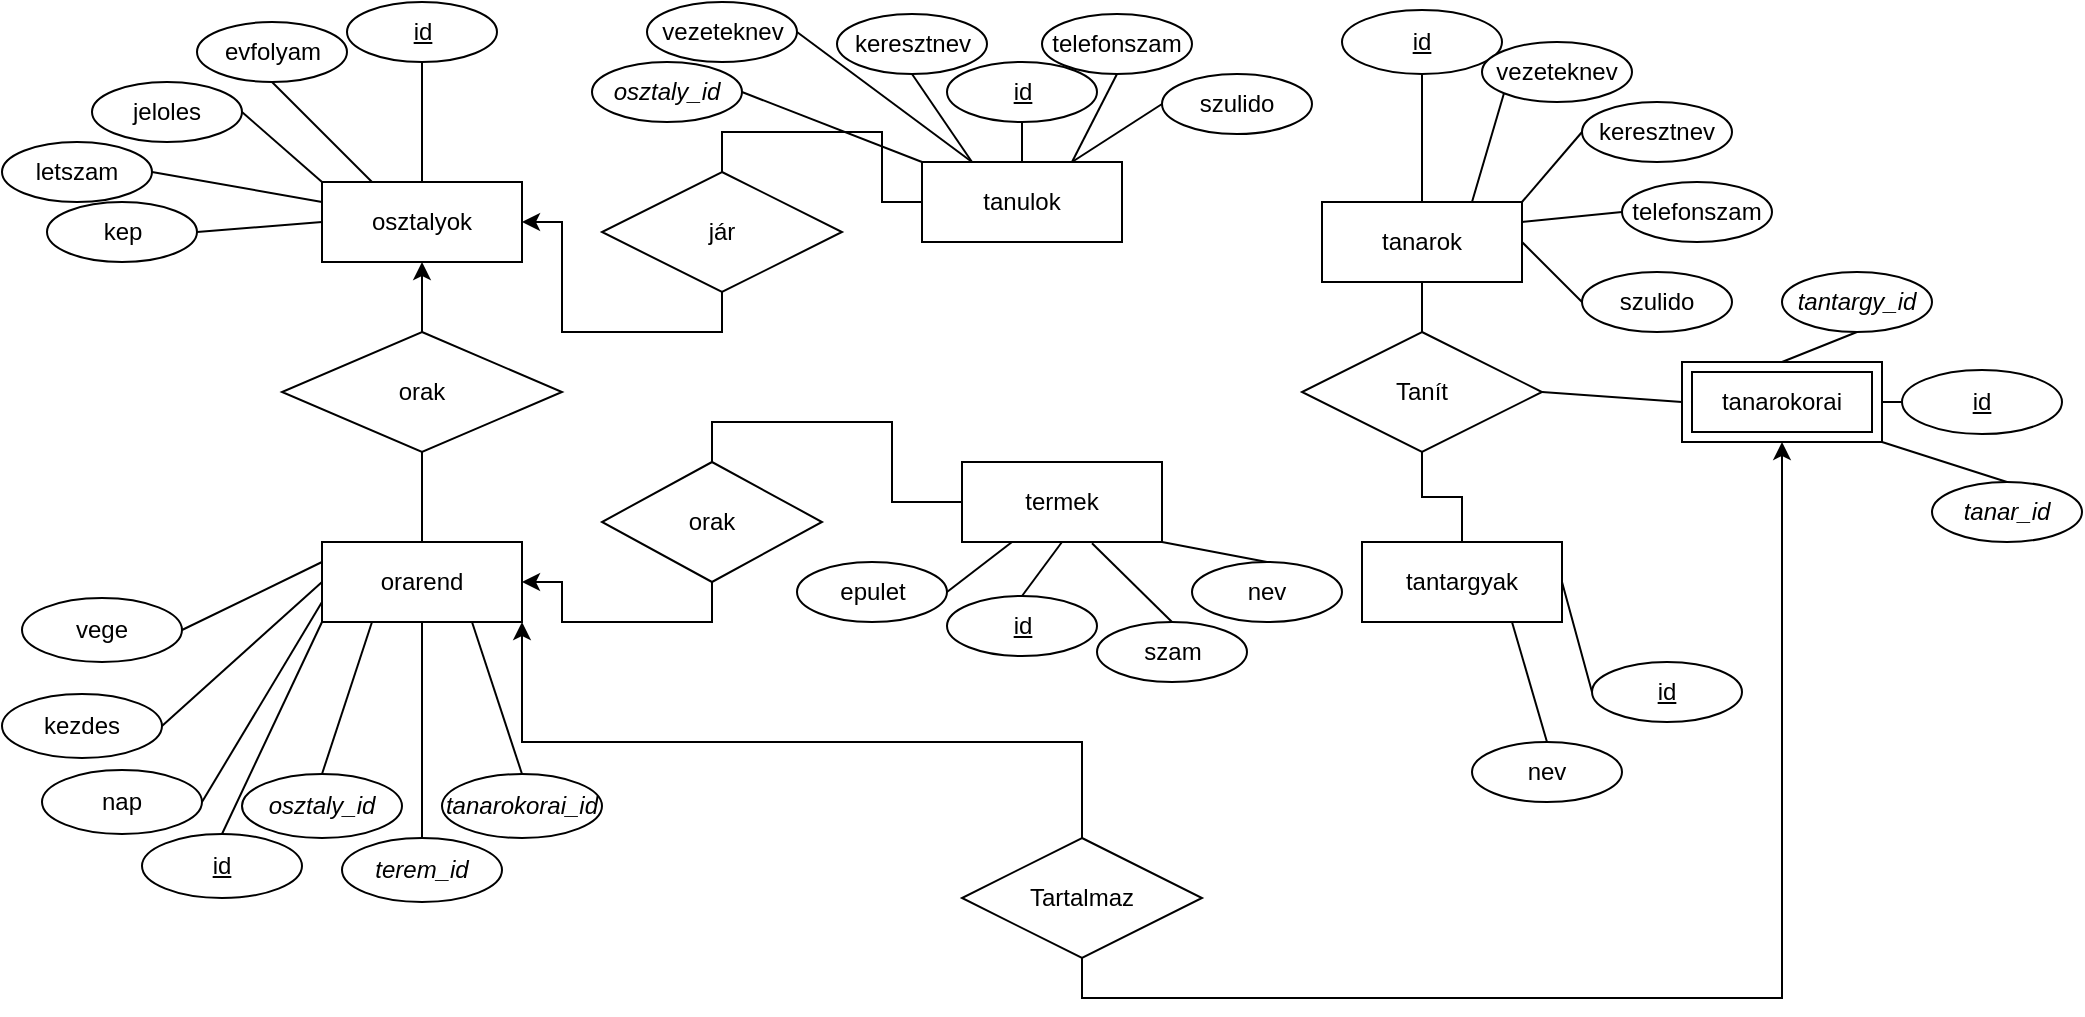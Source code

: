 <mxfile version="15.8.6" type="device"><diagram id="hoitCqsOB2EllDTRZBt8" name="Page-1"><mxGraphModel dx="2048" dy="613" grid="1" gridSize="10" guides="1" tooltips="1" connect="1" arrows="1" fold="1" page="1" pageScale="1" pageWidth="827" pageHeight="1169" math="0" shadow="0"><root><mxCell id="0"/><mxCell id="1" parent="0"/><mxCell id="ydkPpGI5WPDRVPcfQ5DH-91" style="edgeStyle=orthogonalEdgeStyle;rounded=0;orthogonalLoop=1;jettySize=auto;html=1;entryX=0.5;entryY=1;entryDx=0;entryDy=0;endArrow=none;endFill=0;" edge="1" parent="1" source="ydkPpGI5WPDRVPcfQ5DH-1" target="ydkPpGI5WPDRVPcfQ5DH-87"><mxGeometry relative="1" as="geometry"/></mxCell><mxCell id="ydkPpGI5WPDRVPcfQ5DH-1" value="orarend" style="whiteSpace=wrap;html=1;align=center;" vertex="1" parent="1"><mxGeometry x="-30" y="280" width="100" height="40" as="geometry"/></mxCell><mxCell id="ydkPpGI5WPDRVPcfQ5DH-3" value="osztalyok&lt;span style=&quot;color: rgba(0 , 0 , 0 , 0) ; font-family: monospace ; font-size: 0px&quot;&gt;%3CmxGraphModel%3E%3Croot%3E%3CmxCell%20id%3D%220%22%2F%3E%3CmxCell%20id%3D%221%22%20parent%3D%220%22%2F%3E%3CmxCell%20id%3D%222%22%20value%3D%22orarend%22%20style%3D%22whiteSpace%3Dwrap%3Bhtml%3D1%3Balign%3Dcenter%3B%22%20vertex%3D%221%22%20parent%3D%221%22%3E%3CmxGeometry%20x%3D%22110%22%20y%3D%22100%22%20width%3D%22100%22%20height%3D%2240%22%20as%3D%22geometry%22%2F%3E%3C%2FmxCell%3E%3C%2Froot%3E%3C%2FmxGraphModel%3E&lt;/span&gt;" style="whiteSpace=wrap;html=1;align=center;" vertex="1" parent="1"><mxGeometry x="-30" y="100" width="100" height="40" as="geometry"/></mxCell><mxCell id="ydkPpGI5WPDRVPcfQ5DH-100" style="edgeStyle=orthogonalEdgeStyle;rounded=0;orthogonalLoop=1;jettySize=auto;html=1;entryX=0.5;entryY=0;entryDx=0;entryDy=0;endArrow=none;endFill=0;" edge="1" parent="1" source="ydkPpGI5WPDRVPcfQ5DH-4" target="ydkPpGI5WPDRVPcfQ5DH-96"><mxGeometry relative="1" as="geometry"/></mxCell><mxCell id="ydkPpGI5WPDRVPcfQ5DH-4" value="tanarok" style="whiteSpace=wrap;html=1;align=center;" vertex="1" parent="1"><mxGeometry x="470" y="110" width="100" height="40" as="geometry"/></mxCell><mxCell id="ydkPpGI5WPDRVPcfQ5DH-99" style="edgeStyle=orthogonalEdgeStyle;rounded=0;orthogonalLoop=1;jettySize=auto;html=1;entryX=0.5;entryY=1;entryDx=0;entryDy=0;endArrow=none;endFill=0;" edge="1" parent="1" source="ydkPpGI5WPDRVPcfQ5DH-5" target="ydkPpGI5WPDRVPcfQ5DH-96"><mxGeometry relative="1" as="geometry"/></mxCell><mxCell id="ydkPpGI5WPDRVPcfQ5DH-5" value="tantargyak" style="whiteSpace=wrap;html=1;align=center;" vertex="1" parent="1"><mxGeometry x="490" y="280" width="100" height="40" as="geometry"/></mxCell><mxCell id="ydkPpGI5WPDRVPcfQ5DH-93" style="edgeStyle=orthogonalEdgeStyle;rounded=0;orthogonalLoop=1;jettySize=auto;html=1;entryX=0.5;entryY=0;entryDx=0;entryDy=0;endArrow=none;endFill=0;" edge="1" parent="1" source="ydkPpGI5WPDRVPcfQ5DH-6" target="ydkPpGI5WPDRVPcfQ5DH-86"><mxGeometry relative="1" as="geometry"/></mxCell><mxCell id="ydkPpGI5WPDRVPcfQ5DH-6" value="tanulok" style="whiteSpace=wrap;html=1;align=center;" vertex="1" parent="1"><mxGeometry x="270" y="90" width="100" height="40" as="geometry"/></mxCell><mxCell id="ydkPpGI5WPDRVPcfQ5DH-102" style="edgeStyle=orthogonalEdgeStyle;rounded=0;orthogonalLoop=1;jettySize=auto;html=1;entryX=0.5;entryY=0;entryDx=0;entryDy=0;endArrow=none;endFill=0;" edge="1" parent="1" source="ydkPpGI5WPDRVPcfQ5DH-7" target="ydkPpGI5WPDRVPcfQ5DH-101"><mxGeometry relative="1" as="geometry"/></mxCell><mxCell id="ydkPpGI5WPDRVPcfQ5DH-7" value="termek" style="whiteSpace=wrap;html=1;align=center;" vertex="1" parent="1"><mxGeometry x="290" y="240" width="100" height="40" as="geometry"/></mxCell><mxCell id="ydkPpGI5WPDRVPcfQ5DH-8" value="&lt;i&gt;osztaly_id&lt;/i&gt;" style="ellipse;whiteSpace=wrap;html=1;align=center;" vertex="1" parent="1"><mxGeometry x="-70" y="396" width="80" height="32" as="geometry"/></mxCell><mxCell id="ydkPpGI5WPDRVPcfQ5DH-9" value="&lt;i&gt;terem_id&lt;/i&gt;" style="ellipse;whiteSpace=wrap;html=1;align=center;" vertex="1" parent="1"><mxGeometry x="-20" y="428" width="80" height="32" as="geometry"/></mxCell><mxCell id="ydkPpGI5WPDRVPcfQ5DH-10" value="&lt;i&gt;tanarokorai_id&lt;/i&gt;" style="ellipse;whiteSpace=wrap;html=1;align=center;" vertex="1" parent="1"><mxGeometry x="30" y="396" width="80" height="32" as="geometry"/></mxCell><mxCell id="ydkPpGI5WPDRVPcfQ5DH-13" value="" style="endArrow=none;html=1;rounded=0;entryX=0.25;entryY=1;entryDx=0;entryDy=0;exitX=0.5;exitY=0;exitDx=0;exitDy=0;" edge="1" parent="1" source="ydkPpGI5WPDRVPcfQ5DH-8" target="ydkPpGI5WPDRVPcfQ5DH-1"><mxGeometry relative="1" as="geometry"><mxPoint x="230" y="348" as="sourcePoint"/><mxPoint x="390" y="348" as="targetPoint"/></mxGeometry></mxCell><mxCell id="ydkPpGI5WPDRVPcfQ5DH-14" value="" style="endArrow=none;html=1;rounded=0;entryX=0.5;entryY=1;entryDx=0;entryDy=0;exitX=0.5;exitY=0;exitDx=0;exitDy=0;" edge="1" parent="1" source="ydkPpGI5WPDRVPcfQ5DH-9" target="ydkPpGI5WPDRVPcfQ5DH-1"><mxGeometry relative="1" as="geometry"><mxPoint x="-5.355" y="393.858" as="sourcePoint"/><mxPoint x="5" y="338" as="targetPoint"/></mxGeometry></mxCell><mxCell id="ydkPpGI5WPDRVPcfQ5DH-15" value="" style="endArrow=none;html=1;rounded=0;entryX=0.75;entryY=1;entryDx=0;entryDy=0;exitX=0.5;exitY=0;exitDx=0;exitDy=0;" edge="1" parent="1" source="ydkPpGI5WPDRVPcfQ5DH-10" target="ydkPpGI5WPDRVPcfQ5DH-1"><mxGeometry relative="1" as="geometry"><mxPoint x="4.645" y="403.858" as="sourcePoint"/><mxPoint x="15" y="348" as="targetPoint"/></mxGeometry></mxCell><mxCell id="ydkPpGI5WPDRVPcfQ5DH-16" value="nap" style="ellipse;whiteSpace=wrap;html=1;align=center;" vertex="1" parent="1"><mxGeometry x="-170" y="394" width="80" height="32" as="geometry"/></mxCell><mxCell id="ydkPpGI5WPDRVPcfQ5DH-17" value="kezdes" style="ellipse;whiteSpace=wrap;html=1;align=center;" vertex="1" parent="1"><mxGeometry x="-190" y="356" width="80" height="32" as="geometry"/></mxCell><mxCell id="ydkPpGI5WPDRVPcfQ5DH-18" value="vege" style="ellipse;whiteSpace=wrap;html=1;align=center;" vertex="1" parent="1"><mxGeometry x="-180" y="308" width="80" height="32" as="geometry"/></mxCell><mxCell id="ydkPpGI5WPDRVPcfQ5DH-19" value="&lt;u&gt;id&lt;/u&gt;" style="ellipse;whiteSpace=wrap;html=1;align=center;" vertex="1" parent="1"><mxGeometry x="-120" y="426" width="80" height="32" as="geometry"/></mxCell><mxCell id="ydkPpGI5WPDRVPcfQ5DH-20" value="" style="endArrow=none;html=1;rounded=0;exitX=0.5;exitY=0;exitDx=0;exitDy=0;entryX=0;entryY=1;entryDx=0;entryDy=0;" edge="1" parent="1" source="ydkPpGI5WPDRVPcfQ5DH-19" target="ydkPpGI5WPDRVPcfQ5DH-1"><mxGeometry relative="1" as="geometry"><mxPoint x="60" y="297" as="sourcePoint"/><mxPoint x="220" y="297" as="targetPoint"/></mxGeometry></mxCell><mxCell id="ydkPpGI5WPDRVPcfQ5DH-21" value="" style="endArrow=none;html=1;rounded=0;exitX=1;exitY=0.5;exitDx=0;exitDy=0;entryX=0;entryY=0.75;entryDx=0;entryDy=0;" edge="1" parent="1" source="ydkPpGI5WPDRVPcfQ5DH-16" target="ydkPpGI5WPDRVPcfQ5DH-1"><mxGeometry relative="1" as="geometry"><mxPoint x="35" y="228" as="sourcePoint"/><mxPoint x="70" y="268" as="targetPoint"/></mxGeometry></mxCell><mxCell id="ydkPpGI5WPDRVPcfQ5DH-23" value="" style="endArrow=none;html=1;rounded=0;exitX=1;exitY=0.5;exitDx=0;exitDy=0;entryX=0;entryY=0.5;entryDx=0;entryDy=0;fontStyle=1" edge="1" parent="1" source="ydkPpGI5WPDRVPcfQ5DH-17" target="ydkPpGI5WPDRVPcfQ5DH-1"><mxGeometry relative="1" as="geometry"><mxPoint x="-20" y="268" as="sourcePoint"/><mxPoint x="15" y="308" as="targetPoint"/></mxGeometry></mxCell><mxCell id="ydkPpGI5WPDRVPcfQ5DH-24" value="" style="endArrow=none;html=1;rounded=0;exitX=0;exitY=0.25;exitDx=0;exitDy=0;entryX=1;entryY=0.5;entryDx=0;entryDy=0;" edge="1" parent="1" source="ydkPpGI5WPDRVPcfQ5DH-1" target="ydkPpGI5WPDRVPcfQ5DH-18"><mxGeometry relative="1" as="geometry"><mxPoint x="-10" y="278" as="sourcePoint"/><mxPoint x="-90" y="288" as="targetPoint"/></mxGeometry></mxCell><mxCell id="ydkPpGI5WPDRVPcfQ5DH-26" value="&lt;u&gt;id&lt;/u&gt;" style="ellipse;whiteSpace=wrap;html=1;align=center;" vertex="1" parent="1"><mxGeometry x="282.5" y="307" width="75" height="30" as="geometry"/></mxCell><mxCell id="ydkPpGI5WPDRVPcfQ5DH-27" value="&lt;u&gt;id&lt;/u&gt;" style="ellipse;whiteSpace=wrap;html=1;align=center;" vertex="1" parent="1"><mxGeometry x="760" y="194" width="80" height="32" as="geometry"/></mxCell><mxCell id="ydkPpGI5WPDRVPcfQ5DH-28" value="&lt;u&gt;id&lt;/u&gt;" style="ellipse;whiteSpace=wrap;html=1;align=center;" vertex="1" parent="1"><mxGeometry x="605" y="340" width="75" height="30" as="geometry"/></mxCell><mxCell id="ydkPpGI5WPDRVPcfQ5DH-29" value="&lt;u&gt;id&lt;/u&gt;" style="ellipse;whiteSpace=wrap;html=1;align=center;" vertex="1" parent="1"><mxGeometry x="480" y="14" width="80" height="32" as="geometry"/></mxCell><mxCell id="ydkPpGI5WPDRVPcfQ5DH-30" value="&lt;u&gt;id&lt;/u&gt;" style="ellipse;whiteSpace=wrap;html=1;align=center;" vertex="1" parent="1"><mxGeometry x="282.5" y="40" width="75" height="30" as="geometry"/></mxCell><mxCell id="ydkPpGI5WPDRVPcfQ5DH-31" value="&lt;u&gt;id&lt;/u&gt;" style="ellipse;whiteSpace=wrap;html=1;align=center;" vertex="1" parent="1"><mxGeometry x="-17.5" y="10" width="75" height="30" as="geometry"/></mxCell><mxCell id="ydkPpGI5WPDRVPcfQ5DH-32" value="" style="endArrow=none;html=1;rounded=0;exitX=0.5;exitY=0;exitDx=0;exitDy=0;entryX=0.5;entryY=1;entryDx=0;entryDy=0;" edge="1" parent="1" source="ydkPpGI5WPDRVPcfQ5DH-3" target="ydkPpGI5WPDRVPcfQ5DH-31"><mxGeometry relative="1" as="geometry"><mxPoint x="120" y="170" as="sourcePoint"/><mxPoint x="280" y="170" as="targetPoint"/></mxGeometry></mxCell><mxCell id="ydkPpGI5WPDRVPcfQ5DH-33" value="" style="endArrow=none;html=1;rounded=0;exitX=0.5;exitY=0;exitDx=0;exitDy=0;entryX=0.5;entryY=1;entryDx=0;entryDy=0;" edge="1" parent="1" source="ydkPpGI5WPDRVPcfQ5DH-6" target="ydkPpGI5WPDRVPcfQ5DH-30"><mxGeometry relative="1" as="geometry"><mxPoint x="350" y="150" as="sourcePoint"/><mxPoint x="510" y="150" as="targetPoint"/></mxGeometry></mxCell><mxCell id="ydkPpGI5WPDRVPcfQ5DH-34" value="" style="endArrow=none;html=1;rounded=0;entryX=0;entryY=0.5;entryDx=0;entryDy=0;exitX=1;exitY=0.5;exitDx=0;exitDy=0;" edge="1" parent="1" source="ydkPpGI5WPDRVPcfQ5DH-5" target="ydkPpGI5WPDRVPcfQ5DH-28"><mxGeometry relative="1" as="geometry"><mxPoint x="550" y="320" as="sourcePoint"/><mxPoint x="710" y="320" as="targetPoint"/></mxGeometry></mxCell><mxCell id="ydkPpGI5WPDRVPcfQ5DH-35" value="" style="endArrow=none;html=1;rounded=0;exitX=0.5;exitY=0;exitDx=0;exitDy=0;entryX=0.5;entryY=1;entryDx=0;entryDy=0;" edge="1" parent="1" source="ydkPpGI5WPDRVPcfQ5DH-4" target="ydkPpGI5WPDRVPcfQ5DH-29"><mxGeometry relative="1" as="geometry"><mxPoint x="380" y="150" as="sourcePoint"/><mxPoint x="540" y="150" as="targetPoint"/></mxGeometry></mxCell><mxCell id="ydkPpGI5WPDRVPcfQ5DH-37" value="" style="endArrow=none;html=1;rounded=0;exitX=0.5;exitY=0;exitDx=0;exitDy=0;entryX=0.5;entryY=1;entryDx=0;entryDy=0;" edge="1" parent="1" source="ydkPpGI5WPDRVPcfQ5DH-26" target="ydkPpGI5WPDRVPcfQ5DH-7"><mxGeometry relative="1" as="geometry"><mxPoint x="570" y="340" as="sourcePoint"/><mxPoint x="730" y="340" as="targetPoint"/></mxGeometry></mxCell><mxCell id="ydkPpGI5WPDRVPcfQ5DH-38" value="" style="endArrow=none;html=1;rounded=0;exitX=0;exitY=0.5;exitDx=0;exitDy=0;entryX=1;entryY=0.5;entryDx=0;entryDy=0;startArrow=none;" edge="1" parent="1" source="ydkPpGI5WPDRVPcfQ5DH-104"><mxGeometry relative="1" as="geometry"><mxPoint x="590" y="430" as="sourcePoint"/><mxPoint x="737.5" y="207.5" as="targetPoint"/></mxGeometry></mxCell><mxCell id="ydkPpGI5WPDRVPcfQ5DH-39" value="evfolyam" style="ellipse;whiteSpace=wrap;html=1;align=center;" vertex="1" parent="1"><mxGeometry x="-92.5" y="20" width="75" height="30" as="geometry"/></mxCell><mxCell id="ydkPpGI5WPDRVPcfQ5DH-40" value="jeloles&lt;span style=&quot;color: rgba(0 , 0 , 0 , 0) ; font-family: monospace ; font-size: 0px&quot;&gt;%3CmxGraphModel%3E%3Croot%3E%3CmxCell%20id%3D%220%22%2F%3E%3CmxCell%20id%3D%221%22%20parent%3D%220%22%2F%3E%3CmxCell%20id%3D%222%22%20value%3D%22evfolyam%22%20style%3D%22ellipse%3BwhiteSpace%3Dwrap%3Bhtml%3D1%3Balign%3Dcenter%3B%22%20vertex%3D%221%22%20parent%3D%221%22%3E%3CmxGeometry%20x%3D%22-20%22%20y%3D%2210%22%20width%3D%22100%22%20height%3D%2240%22%20as%3D%22geometry%22%2F%3E%3C%2FmxCell%3E%3C%2Froot%3E%3C%2FmxGraphModel%3E&lt;/span&gt;" style="ellipse;whiteSpace=wrap;html=1;align=center;" vertex="1" parent="1"><mxGeometry x="-145" y="50" width="75" height="30" as="geometry"/></mxCell><mxCell id="ydkPpGI5WPDRVPcfQ5DH-41" value="letszam" style="ellipse;whiteSpace=wrap;html=1;align=center;" vertex="1" parent="1"><mxGeometry x="-190" y="80" width="75" height="30" as="geometry"/></mxCell><mxCell id="ydkPpGI5WPDRVPcfQ5DH-42" value="kep" style="ellipse;whiteSpace=wrap;html=1;align=center;" vertex="1" parent="1"><mxGeometry x="-167.5" y="110" width="75" height="30" as="geometry"/></mxCell><mxCell id="ydkPpGI5WPDRVPcfQ5DH-45" value="" style="endArrow=none;html=1;rounded=0;exitX=0.25;exitY=0;exitDx=0;exitDy=0;entryX=0.5;entryY=1;entryDx=0;entryDy=0;" edge="1" parent="1" source="ydkPpGI5WPDRVPcfQ5DH-3" target="ydkPpGI5WPDRVPcfQ5DH-39"><mxGeometry relative="1" as="geometry"><mxPoint x="-70" y="180" as="sourcePoint"/><mxPoint x="90" y="180" as="targetPoint"/></mxGeometry></mxCell><mxCell id="ydkPpGI5WPDRVPcfQ5DH-46" value="" style="endArrow=none;html=1;rounded=0;exitX=0;exitY=0;exitDx=0;exitDy=0;entryX=1;entryY=0.5;entryDx=0;entryDy=0;" edge="1" parent="1" source="ydkPpGI5WPDRVPcfQ5DH-3" target="ydkPpGI5WPDRVPcfQ5DH-40"><mxGeometry relative="1" as="geometry"><mxPoint x="5" y="110" as="sourcePoint"/><mxPoint x="-45" y="60" as="targetPoint"/></mxGeometry></mxCell><mxCell id="ydkPpGI5WPDRVPcfQ5DH-47" value="" style="endArrow=none;html=1;rounded=0;exitX=0;exitY=0.25;exitDx=0;exitDy=0;entryX=1;entryY=0.5;entryDx=0;entryDy=0;" edge="1" parent="1" source="ydkPpGI5WPDRVPcfQ5DH-3" target="ydkPpGI5WPDRVPcfQ5DH-41"><mxGeometry relative="1" as="geometry"><mxPoint x="15" y="120" as="sourcePoint"/><mxPoint x="-35" y="70" as="targetPoint"/></mxGeometry></mxCell><mxCell id="ydkPpGI5WPDRVPcfQ5DH-48" value="" style="endArrow=none;html=1;rounded=0;entryX=1;entryY=0.5;entryDx=0;entryDy=0;exitX=0;exitY=0.5;exitDx=0;exitDy=0;" edge="1" parent="1" source="ydkPpGI5WPDRVPcfQ5DH-3" target="ydkPpGI5WPDRVPcfQ5DH-42"><mxGeometry relative="1" as="geometry"><mxPoint x="-30" y="125" as="sourcePoint"/><mxPoint x="-25" y="80" as="targetPoint"/></mxGeometry></mxCell><mxCell id="ydkPpGI5WPDRVPcfQ5DH-49" value="vezeteknev" style="ellipse;whiteSpace=wrap;html=1;align=center;" vertex="1" parent="1"><mxGeometry x="550" y="30" width="75" height="30" as="geometry"/></mxCell><mxCell id="ydkPpGI5WPDRVPcfQ5DH-50" value="keresztnev" style="ellipse;whiteSpace=wrap;html=1;align=center;" vertex="1" parent="1"><mxGeometry x="600" y="60" width="75" height="30" as="geometry"/></mxCell><mxCell id="ydkPpGI5WPDRVPcfQ5DH-51" value="telefonszam" style="ellipse;whiteSpace=wrap;html=1;align=center;" vertex="1" parent="1"><mxGeometry x="620" y="100" width="75" height="30" as="geometry"/></mxCell><mxCell id="ydkPpGI5WPDRVPcfQ5DH-52" value="szulido" style="ellipse;whiteSpace=wrap;html=1;align=center;" vertex="1" parent="1"><mxGeometry x="600" y="145" width="75" height="30" as="geometry"/></mxCell><mxCell id="ydkPpGI5WPDRVPcfQ5DH-54" value="" style="endArrow=none;html=1;rounded=0;exitX=0.75;exitY=0;exitDx=0;exitDy=0;entryX=0;entryY=1;entryDx=0;entryDy=0;" edge="1" parent="1" source="ydkPpGI5WPDRVPcfQ5DH-4" target="ydkPpGI5WPDRVPcfQ5DH-49"><mxGeometry relative="1" as="geometry"><mxPoint x="530" y="120" as="sourcePoint"/><mxPoint x="530" y="56" as="targetPoint"/></mxGeometry></mxCell><mxCell id="ydkPpGI5WPDRVPcfQ5DH-55" value="" style="endArrow=none;html=1;rounded=0;entryX=0;entryY=0.5;entryDx=0;entryDy=0;exitX=1;exitY=0;exitDx=0;exitDy=0;" edge="1" parent="1" source="ydkPpGI5WPDRVPcfQ5DH-4" target="ydkPpGI5WPDRVPcfQ5DH-50"><mxGeometry relative="1" as="geometry"><mxPoint x="570" y="110" as="sourcePoint"/><mxPoint x="540" y="66" as="targetPoint"/></mxGeometry></mxCell><mxCell id="ydkPpGI5WPDRVPcfQ5DH-56" value="" style="endArrow=none;html=1;rounded=0;entryX=0;entryY=0.5;entryDx=0;entryDy=0;exitX=1;exitY=0.25;exitDx=0;exitDy=0;" edge="1" parent="1" source="ydkPpGI5WPDRVPcfQ5DH-4" target="ydkPpGI5WPDRVPcfQ5DH-51"><mxGeometry relative="1" as="geometry"><mxPoint x="590" y="150" as="sourcePoint"/><mxPoint x="550" y="76" as="targetPoint"/></mxGeometry></mxCell><mxCell id="ydkPpGI5WPDRVPcfQ5DH-57" value="" style="endArrow=none;html=1;rounded=0;exitX=1;exitY=0.5;exitDx=0;exitDy=0;entryX=0;entryY=0.5;entryDx=0;entryDy=0;" edge="1" parent="1" source="ydkPpGI5WPDRVPcfQ5DH-4" target="ydkPpGI5WPDRVPcfQ5DH-52"><mxGeometry relative="1" as="geometry"><mxPoint x="560" y="150" as="sourcePoint"/><mxPoint x="560" y="86" as="targetPoint"/></mxGeometry></mxCell><mxCell id="ydkPpGI5WPDRVPcfQ5DH-60" value="&lt;i&gt;tanar_id&lt;/i&gt;" style="ellipse;whiteSpace=wrap;html=1;align=center;" vertex="1" parent="1"><mxGeometry x="775" y="250" width="75" height="30" as="geometry"/></mxCell><mxCell id="ydkPpGI5WPDRVPcfQ5DH-61" value="&lt;i&gt;tantargy_id&lt;/i&gt;" style="ellipse;whiteSpace=wrap;html=1;align=center;" vertex="1" parent="1"><mxGeometry x="700" y="145" width="75" height="30" as="geometry"/></mxCell><mxCell id="ydkPpGI5WPDRVPcfQ5DH-62" value="" style="endArrow=none;html=1;rounded=0;exitX=0.5;exitY=0;exitDx=0;exitDy=0;entryX=1;entryY=1;entryDx=0;entryDy=0;" edge="1" parent="1" source="ydkPpGI5WPDRVPcfQ5DH-60" target="ydkPpGI5WPDRVPcfQ5DH-104"><mxGeometry relative="1" as="geometry"><mxPoint x="370" y="380" as="sourcePoint"/><mxPoint x="693.75" y="225" as="targetPoint"/></mxGeometry></mxCell><mxCell id="ydkPpGI5WPDRVPcfQ5DH-63" value="" style="endArrow=none;html=1;rounded=0;entryX=0.5;entryY=0;entryDx=0;entryDy=0;exitX=0.5;exitY=1;exitDx=0;exitDy=0;" edge="1" parent="1" source="ydkPpGI5WPDRVPcfQ5DH-61" target="ydkPpGI5WPDRVPcfQ5DH-104"><mxGeometry relative="1" as="geometry"><mxPoint x="770" y="100" as="sourcePoint"/><mxPoint x="693.75" y="190" as="targetPoint"/></mxGeometry></mxCell><mxCell id="ydkPpGI5WPDRVPcfQ5DH-65" value="" style="endArrow=none;html=1;rounded=0;exitX=1;exitY=0.5;exitDx=0;exitDy=0;entryX=0;entryY=0.5;entryDx=0;entryDy=0;" edge="1" parent="1" source="ydkPpGI5WPDRVPcfQ5DH-96" target="ydkPpGI5WPDRVPcfQ5DH-104"><mxGeometry relative="1" as="geometry"><mxPoint x="710" y="240" as="sourcePoint"/><mxPoint x="650" y="207.5" as="targetPoint"/></mxGeometry></mxCell><mxCell id="ydkPpGI5WPDRVPcfQ5DH-66" value="nev" style="ellipse;whiteSpace=wrap;html=1;align=center;" vertex="1" parent="1"><mxGeometry x="545" y="380" width="75" height="30" as="geometry"/></mxCell><mxCell id="ydkPpGI5WPDRVPcfQ5DH-67" value="" style="endArrow=none;html=1;rounded=0;entryX=0.5;entryY=0;entryDx=0;entryDy=0;exitX=0.75;exitY=1;exitDx=0;exitDy=0;" edge="1" parent="1" source="ydkPpGI5WPDRVPcfQ5DH-5" target="ydkPpGI5WPDRVPcfQ5DH-66"><mxGeometry relative="1" as="geometry"><mxPoint x="580" y="240" as="sourcePoint"/><mxPoint x="600" y="240" as="targetPoint"/></mxGeometry></mxCell><mxCell id="ydkPpGI5WPDRVPcfQ5DH-68" value="vezeteknev" style="ellipse;whiteSpace=wrap;html=1;align=center;" vertex="1" parent="1"><mxGeometry x="132.5" y="10" width="75" height="30" as="geometry"/></mxCell><mxCell id="ydkPpGI5WPDRVPcfQ5DH-69" value="keresztnev" style="ellipse;whiteSpace=wrap;html=1;align=center;" vertex="1" parent="1"><mxGeometry x="227.5" y="16" width="75" height="30" as="geometry"/></mxCell><mxCell id="ydkPpGI5WPDRVPcfQ5DH-70" value="telefonszam" style="ellipse;whiteSpace=wrap;html=1;align=center;" vertex="1" parent="1"><mxGeometry x="330" y="16" width="75" height="30" as="geometry"/></mxCell><mxCell id="ydkPpGI5WPDRVPcfQ5DH-71" value="szulido" style="ellipse;whiteSpace=wrap;html=1;align=center;" vertex="1" parent="1"><mxGeometry x="390" y="46" width="75" height="30" as="geometry"/></mxCell><mxCell id="ydkPpGI5WPDRVPcfQ5DH-72" value="&lt;i&gt;osztaly_id&lt;/i&gt;" style="ellipse;whiteSpace=wrap;html=1;align=center;" vertex="1" parent="1"><mxGeometry x="105" y="40" width="75" height="30" as="geometry"/></mxCell><mxCell id="ydkPpGI5WPDRVPcfQ5DH-74" value="" style="endArrow=none;html=1;rounded=0;exitX=0.5;exitY=1;exitDx=0;exitDy=0;entryX=0.25;entryY=0;entryDx=0;entryDy=0;" edge="1" parent="1" source="ydkPpGI5WPDRVPcfQ5DH-69" target="ydkPpGI5WPDRVPcfQ5DH-6"><mxGeometry relative="1" as="geometry"><mxPoint x="180" y="170" as="sourcePoint"/><mxPoint x="340" y="170" as="targetPoint"/></mxGeometry></mxCell><mxCell id="ydkPpGI5WPDRVPcfQ5DH-75" value="" style="endArrow=none;html=1;rounded=0;exitX=0.5;exitY=1;exitDx=0;exitDy=0;entryX=0.75;entryY=0;entryDx=0;entryDy=0;" edge="1" parent="1" source="ydkPpGI5WPDRVPcfQ5DH-70" target="ydkPpGI5WPDRVPcfQ5DH-6"><mxGeometry relative="1" as="geometry"><mxPoint x="399" y="73" as="sourcePoint"/><mxPoint x="429" y="117" as="targetPoint"/></mxGeometry></mxCell><mxCell id="ydkPpGI5WPDRVPcfQ5DH-76" value="" style="endArrow=none;html=1;rounded=0;exitX=1;exitY=0.5;exitDx=0;exitDy=0;entryX=0.25;entryY=0;entryDx=0;entryDy=0;" edge="1" parent="1" source="ydkPpGI5WPDRVPcfQ5DH-68" target="ydkPpGI5WPDRVPcfQ5DH-6"><mxGeometry relative="1" as="geometry"><mxPoint x="285" y="66" as="sourcePoint"/><mxPoint x="290" y="90" as="targetPoint"/></mxGeometry></mxCell><mxCell id="ydkPpGI5WPDRVPcfQ5DH-77" value="" style="endArrow=none;html=1;rounded=0;exitX=0;exitY=0.5;exitDx=0;exitDy=0;entryX=0.75;entryY=0;entryDx=0;entryDy=0;" edge="1" parent="1" source="ydkPpGI5WPDRVPcfQ5DH-71" target="ydkPpGI5WPDRVPcfQ5DH-6"><mxGeometry relative="1" as="geometry"><mxPoint x="295" y="76" as="sourcePoint"/><mxPoint x="325" y="120" as="targetPoint"/></mxGeometry></mxCell><mxCell id="ydkPpGI5WPDRVPcfQ5DH-78" value="" style="endArrow=none;html=1;rounded=0;exitX=1;exitY=0.5;exitDx=0;exitDy=0;entryX=0;entryY=0;entryDx=0;entryDy=0;" edge="1" parent="1" source="ydkPpGI5WPDRVPcfQ5DH-72" target="ydkPpGI5WPDRVPcfQ5DH-6"><mxGeometry relative="1" as="geometry"><mxPoint x="305" y="86" as="sourcePoint"/><mxPoint x="335" y="130" as="targetPoint"/></mxGeometry></mxCell><mxCell id="ydkPpGI5WPDRVPcfQ5DH-79" value="epulet" style="ellipse;whiteSpace=wrap;html=1;align=center;" vertex="1" parent="1"><mxGeometry x="207.5" y="290" width="75" height="30" as="geometry"/></mxCell><mxCell id="ydkPpGI5WPDRVPcfQ5DH-80" value="szam&lt;span style=&quot;color: rgba(0 , 0 , 0 , 0) ; font-family: monospace ; font-size: 0px&quot;&gt;%3CmxGraphModel%3E%3Croot%3E%3CmxCell%20id%3D%220%22%2F%3E%3CmxCell%20id%3D%221%22%20parent%3D%220%22%2F%3E%3CmxCell%20id%3D%222%22%20value%3D%22vezeteknev%22%20style%3D%22ellipse%3BwhiteSpace%3Dwrap%3Bhtml%3D1%3Balign%3Dcenter%3B%22%20vertex%3D%221%22%20parent%3D%221%22%3E%3CmxGeometry%20x%3D%22550%22%20y%3D%2230%22%20width%3D%2275%22%20height%3D%2230%22%20as%3D%22geometry%22%2F%3E%3C%2FmxCell%3E%3C%2Froot%3E%3C%2FmxGraphModel%3E&lt;/span&gt;" style="ellipse;whiteSpace=wrap;html=1;align=center;" vertex="1" parent="1"><mxGeometry x="357.5" y="320" width="75" height="30" as="geometry"/></mxCell><mxCell id="ydkPpGI5WPDRVPcfQ5DH-81" value="nev" style="ellipse;whiteSpace=wrap;html=1;align=center;" vertex="1" parent="1"><mxGeometry x="405" y="290" width="75" height="30" as="geometry"/></mxCell><mxCell id="ydkPpGI5WPDRVPcfQ5DH-82" value="" style="endArrow=none;html=1;rounded=0;exitX=1;exitY=0.5;exitDx=0;exitDy=0;entryX=0.25;entryY=1;entryDx=0;entryDy=0;" edge="1" parent="1" source="ydkPpGI5WPDRVPcfQ5DH-79" target="ydkPpGI5WPDRVPcfQ5DH-7"><mxGeometry relative="1" as="geometry"><mxPoint x="330" y="317" as="sourcePoint"/><mxPoint x="350" y="290" as="targetPoint"/></mxGeometry></mxCell><mxCell id="ydkPpGI5WPDRVPcfQ5DH-83" value="" style="endArrow=none;html=1;rounded=0;exitX=0.5;exitY=0;exitDx=0;exitDy=0;entryX=0.65;entryY=1.015;entryDx=0;entryDy=0;entryPerimeter=0;" edge="1" parent="1" source="ydkPpGI5WPDRVPcfQ5DH-80" target="ydkPpGI5WPDRVPcfQ5DH-7"><mxGeometry relative="1" as="geometry"><mxPoint x="340" y="327" as="sourcePoint"/><mxPoint x="360" y="300" as="targetPoint"/></mxGeometry></mxCell><mxCell id="ydkPpGI5WPDRVPcfQ5DH-84" value="" style="endArrow=none;html=1;rounded=0;exitX=0.5;exitY=0;exitDx=0;exitDy=0;entryX=1;entryY=1;entryDx=0;entryDy=0;" edge="1" parent="1" source="ydkPpGI5WPDRVPcfQ5DH-81" target="ydkPpGI5WPDRVPcfQ5DH-7"><mxGeometry relative="1" as="geometry"><mxPoint x="350" y="337" as="sourcePoint"/><mxPoint x="370" y="310" as="targetPoint"/></mxGeometry></mxCell><mxCell id="ydkPpGI5WPDRVPcfQ5DH-92" value="" style="edgeStyle=orthogonalEdgeStyle;rounded=0;orthogonalLoop=1;jettySize=auto;html=1;endArrow=classic;endFill=1;exitX=0.5;exitY=1;exitDx=0;exitDy=0;" edge="1" parent="1" source="ydkPpGI5WPDRVPcfQ5DH-86" target="ydkPpGI5WPDRVPcfQ5DH-3"><mxGeometry relative="1" as="geometry"/></mxCell><mxCell id="ydkPpGI5WPDRVPcfQ5DH-86" value="jár" style="shape=rhombus;perimeter=rhombusPerimeter;whiteSpace=wrap;html=1;align=center;" vertex="1" parent="1"><mxGeometry x="110" y="95" width="120" height="60" as="geometry"/></mxCell><mxCell id="ydkPpGI5WPDRVPcfQ5DH-90" style="edgeStyle=orthogonalEdgeStyle;rounded=0;orthogonalLoop=1;jettySize=auto;html=1;entryX=0.5;entryY=1;entryDx=0;entryDy=0;" edge="1" parent="1" source="ydkPpGI5WPDRVPcfQ5DH-87" target="ydkPpGI5WPDRVPcfQ5DH-3"><mxGeometry relative="1" as="geometry"/></mxCell><mxCell id="ydkPpGI5WPDRVPcfQ5DH-87" value="orak" style="shape=rhombus;perimeter=rhombusPerimeter;whiteSpace=wrap;html=1;align=center;" vertex="1" parent="1"><mxGeometry x="-50" y="175" width="140" height="60" as="geometry"/></mxCell><mxCell id="ydkPpGI5WPDRVPcfQ5DH-96" value="Tanít" style="shape=rhombus;perimeter=rhombusPerimeter;whiteSpace=wrap;html=1;align=center;" vertex="1" parent="1"><mxGeometry x="460" y="175" width="120" height="60" as="geometry"/></mxCell><mxCell id="ydkPpGI5WPDRVPcfQ5DH-103" style="edgeStyle=orthogonalEdgeStyle;rounded=0;orthogonalLoop=1;jettySize=auto;html=1;entryX=1;entryY=0.5;entryDx=0;entryDy=0;endArrow=classic;endFill=1;exitX=0.5;exitY=1;exitDx=0;exitDy=0;" edge="1" parent="1" source="ydkPpGI5WPDRVPcfQ5DH-101" target="ydkPpGI5WPDRVPcfQ5DH-1"><mxGeometry relative="1" as="geometry"/></mxCell><mxCell id="ydkPpGI5WPDRVPcfQ5DH-101" value="orak" style="shape=rhombus;perimeter=rhombusPerimeter;whiteSpace=wrap;html=1;align=center;" vertex="1" parent="1"><mxGeometry x="110" y="240" width="110" height="60" as="geometry"/></mxCell><mxCell id="ydkPpGI5WPDRVPcfQ5DH-104" value="tanarokorai" style="shape=ext;margin=3;double=1;whiteSpace=wrap;html=1;align=center;" vertex="1" parent="1"><mxGeometry x="650" y="190" width="100" height="40" as="geometry"/></mxCell><mxCell id="ydkPpGI5WPDRVPcfQ5DH-105" value="" style="endArrow=none;html=1;rounded=0;exitX=0;exitY=0.5;exitDx=0;exitDy=0;entryX=1;entryY=0.5;entryDx=0;entryDy=0;" edge="1" parent="1" source="ydkPpGI5WPDRVPcfQ5DH-27" target="ydkPpGI5WPDRVPcfQ5DH-104"><mxGeometry relative="1" as="geometry"><mxPoint x="760" y="206" as="sourcePoint"/><mxPoint x="737.5" y="207.5" as="targetPoint"/></mxGeometry></mxCell><mxCell id="ydkPpGI5WPDRVPcfQ5DH-110" style="edgeStyle=orthogonalEdgeStyle;rounded=0;orthogonalLoop=1;jettySize=auto;html=1;entryX=1;entryY=1;entryDx=0;entryDy=0;endArrow=classic;endFill=1;" edge="1" parent="1" source="ydkPpGI5WPDRVPcfQ5DH-107" target="ydkPpGI5WPDRVPcfQ5DH-1"><mxGeometry relative="1" as="geometry"><Array as="points"><mxPoint x="350" y="380"/><mxPoint x="70" y="380"/></Array></mxGeometry></mxCell><mxCell id="ydkPpGI5WPDRVPcfQ5DH-111" style="edgeStyle=orthogonalEdgeStyle;rounded=0;orthogonalLoop=1;jettySize=auto;html=1;entryX=0.5;entryY=1;entryDx=0;entryDy=0;endArrow=classic;endFill=1;exitX=0.5;exitY=1;exitDx=0;exitDy=0;" edge="1" parent="1" source="ydkPpGI5WPDRVPcfQ5DH-107" target="ydkPpGI5WPDRVPcfQ5DH-104"><mxGeometry relative="1" as="geometry"/></mxCell><mxCell id="ydkPpGI5WPDRVPcfQ5DH-107" value="Tartalmaz" style="shape=rhombus;perimeter=rhombusPerimeter;whiteSpace=wrap;html=1;align=center;" vertex="1" parent="1"><mxGeometry x="290" y="428" width="120" height="60" as="geometry"/></mxCell></root></mxGraphModel></diagram></mxfile>